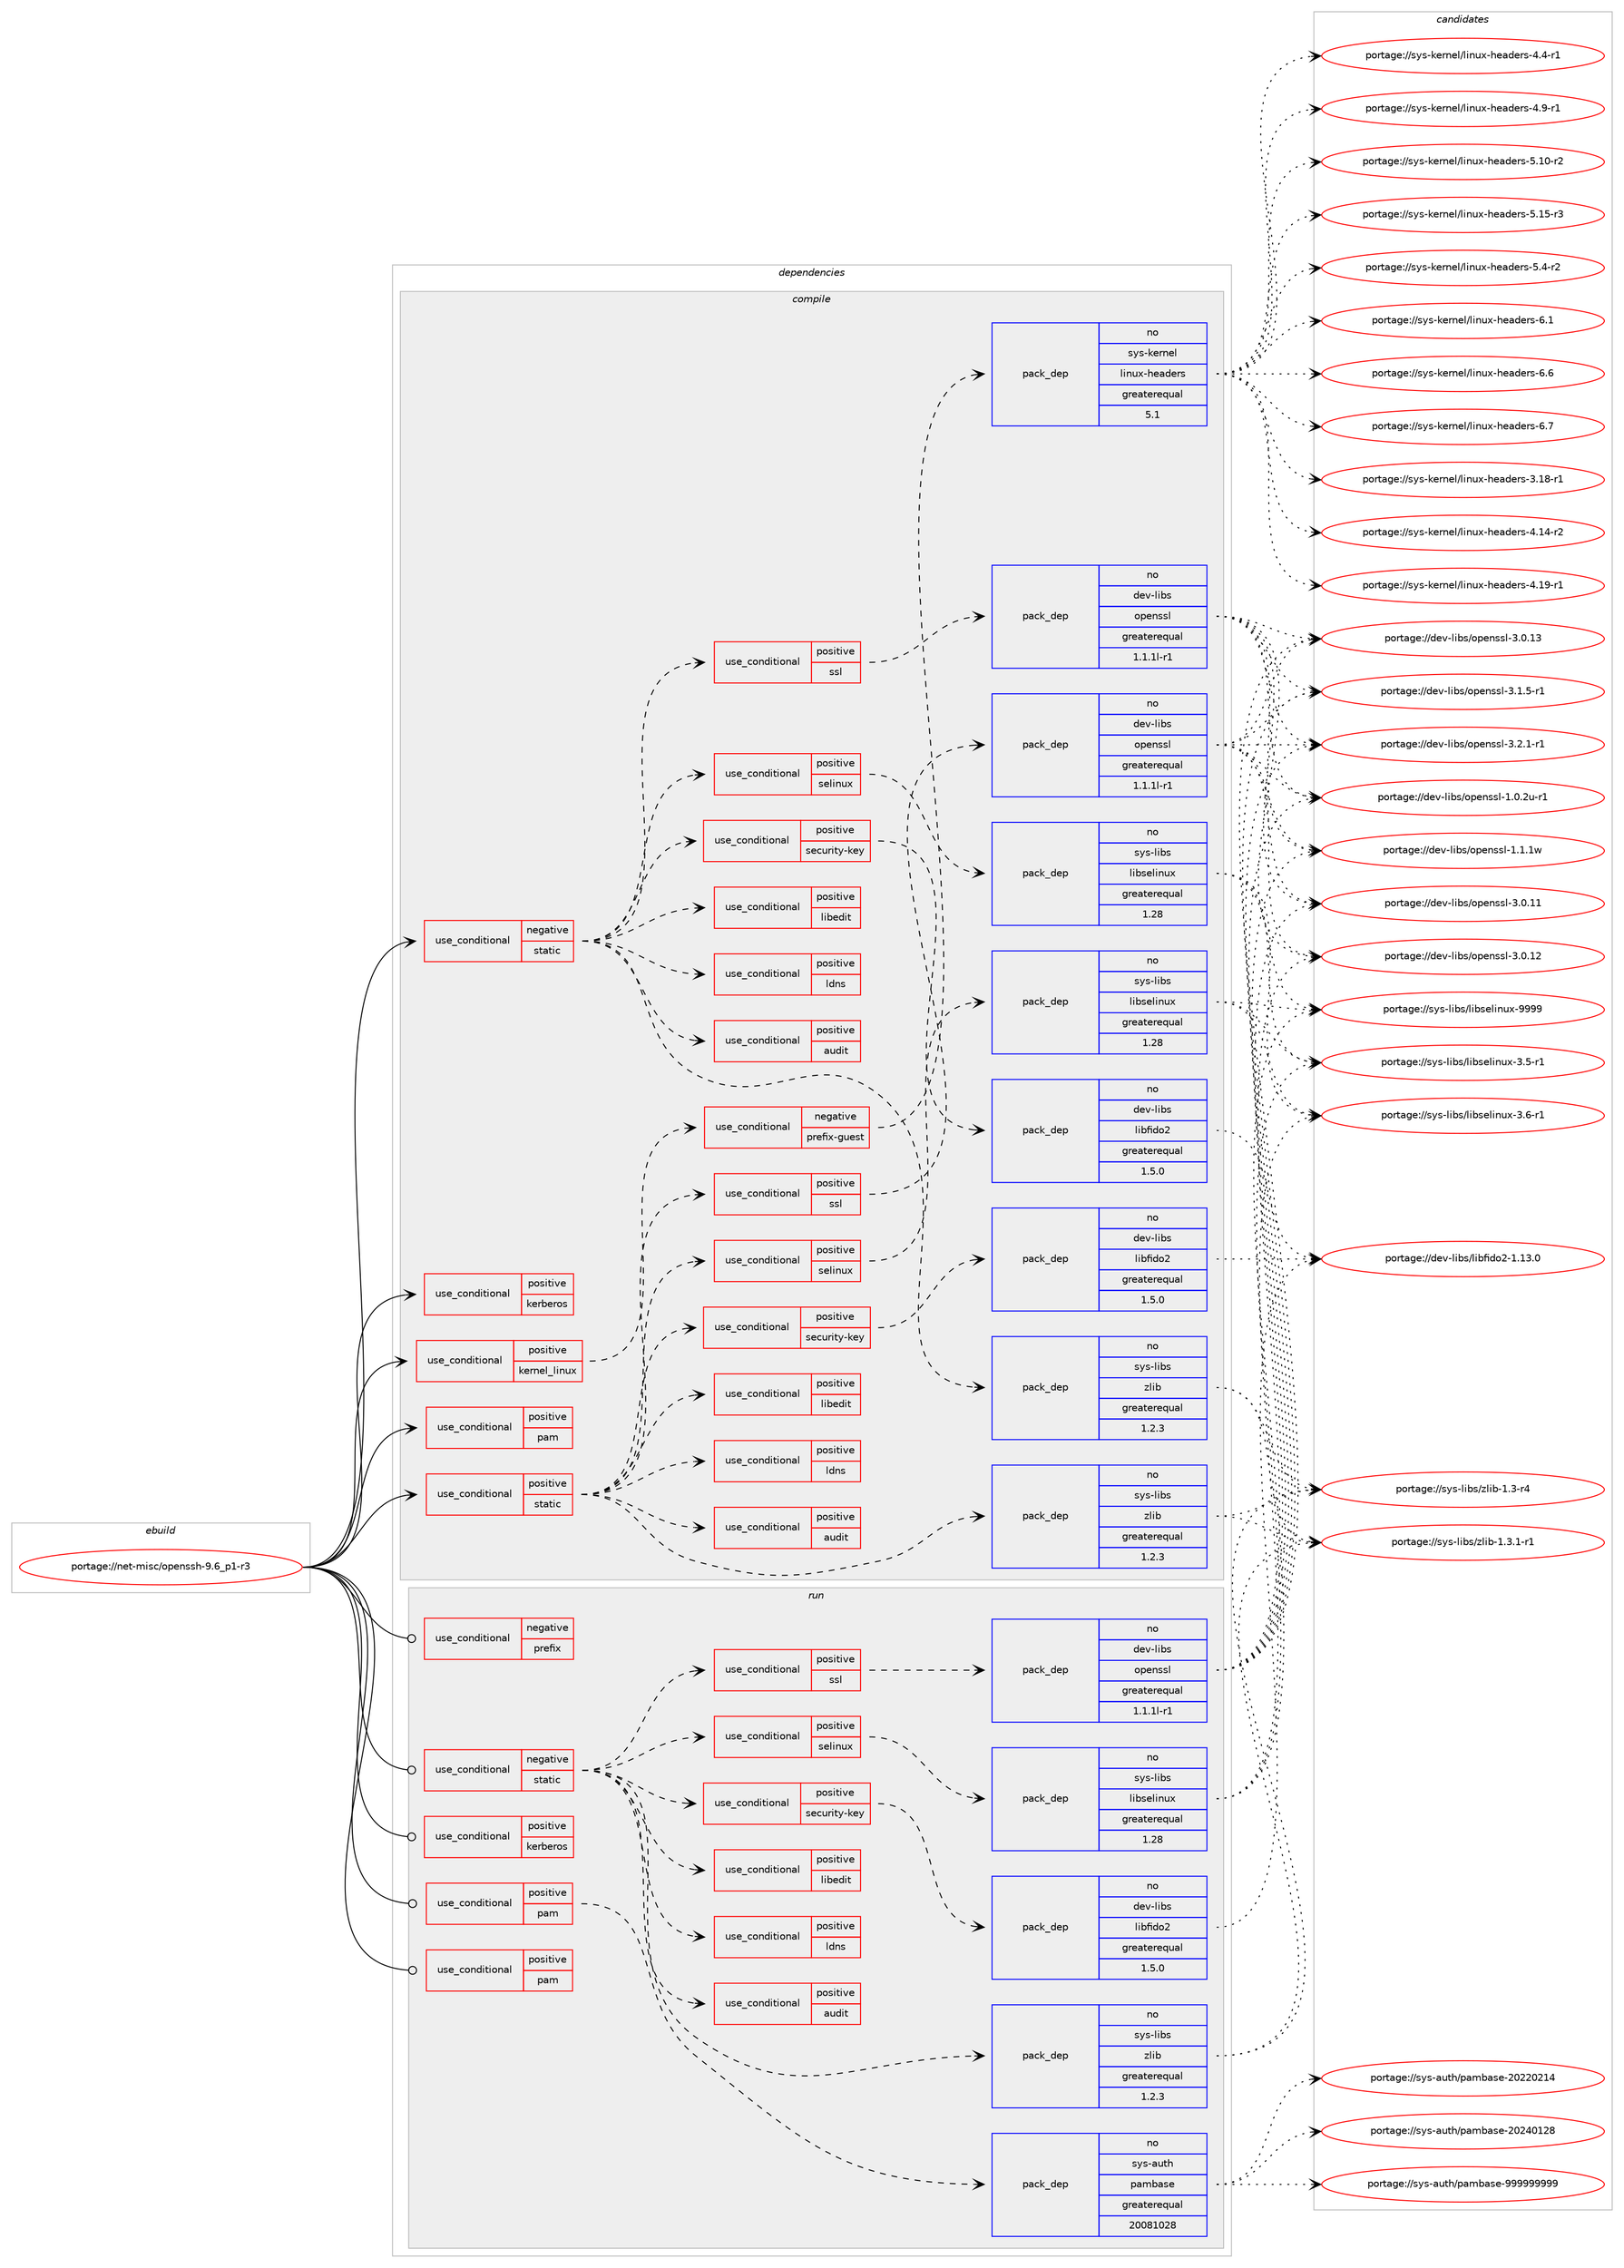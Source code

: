 digraph prolog {

# *************
# Graph options
# *************

newrank=true;
concentrate=true;
compound=true;
graph [rankdir=LR,fontname=Helvetica,fontsize=10,ranksep=1.5];#, ranksep=2.5, nodesep=0.2];
edge  [arrowhead=vee];
node  [fontname=Helvetica,fontsize=10];

# **********
# The ebuild
# **********

subgraph cluster_leftcol {
color=gray;
rank=same;
label=<<i>ebuild</i>>;
id [label="portage://net-misc/openssh-9.6_p1-r3", color=red, width=4, href="../net-misc/openssh-9.6_p1-r3.svg"];
}

# ****************
# The dependencies
# ****************

subgraph cluster_midcol {
color=gray;
label=<<i>dependencies</i>>;
subgraph cluster_compile {
fillcolor="#eeeeee";
style=filled;
label=<<i>compile</i>>;
subgraph cond3132 {
dependency4008 [label=<<TABLE BORDER="0" CELLBORDER="1" CELLSPACING="0" CELLPADDING="4"><TR><TD ROWSPAN="3" CELLPADDING="10">use_conditional</TD></TR><TR><TD>negative</TD></TR><TR><TD>static</TD></TR></TABLE>>, shape=none, color=red];
subgraph cond3133 {
dependency4009 [label=<<TABLE BORDER="0" CELLBORDER="1" CELLSPACING="0" CELLPADDING="4"><TR><TD ROWSPAN="3" CELLPADDING="10">use_conditional</TD></TR><TR><TD>positive</TD></TR><TR><TD>audit</TD></TR></TABLE>>, shape=none, color=red];
# *** BEGIN UNKNOWN DEPENDENCY TYPE (TODO) ***
# dependency4009 -> package_dependency(portage://net-misc/openssh-9.6_p1-r3,install,no,sys-process,audit,none,[,,],[],[])
# *** END UNKNOWN DEPENDENCY TYPE (TODO) ***

}
dependency4008:e -> dependency4009:w [weight=20,style="dashed",arrowhead="vee"];
subgraph cond3134 {
dependency4010 [label=<<TABLE BORDER="0" CELLBORDER="1" CELLSPACING="0" CELLPADDING="4"><TR><TD ROWSPAN="3" CELLPADDING="10">use_conditional</TD></TR><TR><TD>positive</TD></TR><TR><TD>ldns</TD></TR></TABLE>>, shape=none, color=red];
# *** BEGIN UNKNOWN DEPENDENCY TYPE (TODO) ***
# dependency4010 -> package_dependency(portage://net-misc/openssh-9.6_p1-r3,install,no,net-libs,ldns,none,[,,],[],[])
# *** END UNKNOWN DEPENDENCY TYPE (TODO) ***

# *** BEGIN UNKNOWN DEPENDENCY TYPE (TODO) ***
# dependency4010 -> package_dependency(portage://net-misc/openssh-9.6_p1-r3,install,no,net-libs,ldns,none,[,,],[],[use(enable(ecdsa),positive),use(enable(ssl),positive)])
# *** END UNKNOWN DEPENDENCY TYPE (TODO) ***

}
dependency4008:e -> dependency4010:w [weight=20,style="dashed",arrowhead="vee"];
subgraph cond3135 {
dependency4011 [label=<<TABLE BORDER="0" CELLBORDER="1" CELLSPACING="0" CELLPADDING="4"><TR><TD ROWSPAN="3" CELLPADDING="10">use_conditional</TD></TR><TR><TD>positive</TD></TR><TR><TD>libedit</TD></TR></TABLE>>, shape=none, color=red];
# *** BEGIN UNKNOWN DEPENDENCY TYPE (TODO) ***
# dependency4011 -> package_dependency(portage://net-misc/openssh-9.6_p1-r3,install,no,dev-libs,libedit,none,[,,],any_same_slot,[])
# *** END UNKNOWN DEPENDENCY TYPE (TODO) ***

}
dependency4008:e -> dependency4011:w [weight=20,style="dashed",arrowhead="vee"];
subgraph cond3136 {
dependency4012 [label=<<TABLE BORDER="0" CELLBORDER="1" CELLSPACING="0" CELLPADDING="4"><TR><TD ROWSPAN="3" CELLPADDING="10">use_conditional</TD></TR><TR><TD>positive</TD></TR><TR><TD>security-key</TD></TR></TABLE>>, shape=none, color=red];
subgraph pack837 {
dependency4013 [label=<<TABLE BORDER="0" CELLBORDER="1" CELLSPACING="0" CELLPADDING="4" WIDTH="220"><TR><TD ROWSPAN="6" CELLPADDING="30">pack_dep</TD></TR><TR><TD WIDTH="110">no</TD></TR><TR><TD>dev-libs</TD></TR><TR><TD>libfido2</TD></TR><TR><TD>greaterequal</TD></TR><TR><TD>1.5.0</TD></TR></TABLE>>, shape=none, color=blue];
}
dependency4012:e -> dependency4013:w [weight=20,style="dashed",arrowhead="vee"];
}
dependency4008:e -> dependency4012:w [weight=20,style="dashed",arrowhead="vee"];
subgraph cond3137 {
dependency4014 [label=<<TABLE BORDER="0" CELLBORDER="1" CELLSPACING="0" CELLPADDING="4"><TR><TD ROWSPAN="3" CELLPADDING="10">use_conditional</TD></TR><TR><TD>positive</TD></TR><TR><TD>selinux</TD></TR></TABLE>>, shape=none, color=red];
subgraph pack838 {
dependency4015 [label=<<TABLE BORDER="0" CELLBORDER="1" CELLSPACING="0" CELLPADDING="4" WIDTH="220"><TR><TD ROWSPAN="6" CELLPADDING="30">pack_dep</TD></TR><TR><TD WIDTH="110">no</TD></TR><TR><TD>sys-libs</TD></TR><TR><TD>libselinux</TD></TR><TR><TD>greaterequal</TD></TR><TR><TD>1.28</TD></TR></TABLE>>, shape=none, color=blue];
}
dependency4014:e -> dependency4015:w [weight=20,style="dashed",arrowhead="vee"];
}
dependency4008:e -> dependency4014:w [weight=20,style="dashed",arrowhead="vee"];
subgraph cond3138 {
dependency4016 [label=<<TABLE BORDER="0" CELLBORDER="1" CELLSPACING="0" CELLPADDING="4"><TR><TD ROWSPAN="3" CELLPADDING="10">use_conditional</TD></TR><TR><TD>positive</TD></TR><TR><TD>ssl</TD></TR></TABLE>>, shape=none, color=red];
subgraph pack839 {
dependency4017 [label=<<TABLE BORDER="0" CELLBORDER="1" CELLSPACING="0" CELLPADDING="4" WIDTH="220"><TR><TD ROWSPAN="6" CELLPADDING="30">pack_dep</TD></TR><TR><TD WIDTH="110">no</TD></TR><TR><TD>dev-libs</TD></TR><TR><TD>openssl</TD></TR><TR><TD>greaterequal</TD></TR><TR><TD>1.1.1l-r1</TD></TR></TABLE>>, shape=none, color=blue];
}
dependency4016:e -> dependency4017:w [weight=20,style="dashed",arrowhead="vee"];
}
dependency4008:e -> dependency4016:w [weight=20,style="dashed",arrowhead="vee"];
# *** BEGIN UNKNOWN DEPENDENCY TYPE (TODO) ***
# dependency4008 -> package_dependency(portage://net-misc/openssh-9.6_p1-r3,install,no,virtual,libcrypt,none,[,,],any_same_slot,[])
# *** END UNKNOWN DEPENDENCY TYPE (TODO) ***

subgraph pack840 {
dependency4018 [label=<<TABLE BORDER="0" CELLBORDER="1" CELLSPACING="0" CELLPADDING="4" WIDTH="220"><TR><TD ROWSPAN="6" CELLPADDING="30">pack_dep</TD></TR><TR><TD WIDTH="110">no</TD></TR><TR><TD>sys-libs</TD></TR><TR><TD>zlib</TD></TR><TR><TD>greaterequal</TD></TR><TR><TD>1.2.3</TD></TR></TABLE>>, shape=none, color=blue];
}
dependency4008:e -> dependency4018:w [weight=20,style="dashed",arrowhead="vee"];
}
id:e -> dependency4008:w [weight=20,style="solid",arrowhead="vee"];
subgraph cond3139 {
dependency4019 [label=<<TABLE BORDER="0" CELLBORDER="1" CELLSPACING="0" CELLPADDING="4"><TR><TD ROWSPAN="3" CELLPADDING="10">use_conditional</TD></TR><TR><TD>positive</TD></TR><TR><TD>kerberos</TD></TR></TABLE>>, shape=none, color=red];
# *** BEGIN UNKNOWN DEPENDENCY TYPE (TODO) ***
# dependency4019 -> package_dependency(portage://net-misc/openssh-9.6_p1-r3,install,no,virtual,krb5,none,[,,],[],[])
# *** END UNKNOWN DEPENDENCY TYPE (TODO) ***

}
id:e -> dependency4019:w [weight=20,style="solid",arrowhead="vee"];
subgraph cond3140 {
dependency4020 [label=<<TABLE BORDER="0" CELLBORDER="1" CELLSPACING="0" CELLPADDING="4"><TR><TD ROWSPAN="3" CELLPADDING="10">use_conditional</TD></TR><TR><TD>positive</TD></TR><TR><TD>kernel_linux</TD></TR></TABLE>>, shape=none, color=red];
subgraph cond3141 {
dependency4021 [label=<<TABLE BORDER="0" CELLBORDER="1" CELLSPACING="0" CELLPADDING="4"><TR><TD ROWSPAN="3" CELLPADDING="10">use_conditional</TD></TR><TR><TD>negative</TD></TR><TR><TD>prefix-guest</TD></TR></TABLE>>, shape=none, color=red];
subgraph pack841 {
dependency4022 [label=<<TABLE BORDER="0" CELLBORDER="1" CELLSPACING="0" CELLPADDING="4" WIDTH="220"><TR><TD ROWSPAN="6" CELLPADDING="30">pack_dep</TD></TR><TR><TD WIDTH="110">no</TD></TR><TR><TD>sys-kernel</TD></TR><TR><TD>linux-headers</TD></TR><TR><TD>greaterequal</TD></TR><TR><TD>5.1</TD></TR></TABLE>>, shape=none, color=blue];
}
dependency4021:e -> dependency4022:w [weight=20,style="dashed",arrowhead="vee"];
}
dependency4020:e -> dependency4021:w [weight=20,style="dashed",arrowhead="vee"];
}
id:e -> dependency4020:w [weight=20,style="solid",arrowhead="vee"];
subgraph cond3142 {
dependency4023 [label=<<TABLE BORDER="0" CELLBORDER="1" CELLSPACING="0" CELLPADDING="4"><TR><TD ROWSPAN="3" CELLPADDING="10">use_conditional</TD></TR><TR><TD>positive</TD></TR><TR><TD>pam</TD></TR></TABLE>>, shape=none, color=red];
# *** BEGIN UNKNOWN DEPENDENCY TYPE (TODO) ***
# dependency4023 -> package_dependency(portage://net-misc/openssh-9.6_p1-r3,install,no,sys-libs,pam,none,[,,],[],[])
# *** END UNKNOWN DEPENDENCY TYPE (TODO) ***

}
id:e -> dependency4023:w [weight=20,style="solid",arrowhead="vee"];
subgraph cond3143 {
dependency4024 [label=<<TABLE BORDER="0" CELLBORDER="1" CELLSPACING="0" CELLPADDING="4"><TR><TD ROWSPAN="3" CELLPADDING="10">use_conditional</TD></TR><TR><TD>positive</TD></TR><TR><TD>static</TD></TR></TABLE>>, shape=none, color=red];
subgraph cond3144 {
dependency4025 [label=<<TABLE BORDER="0" CELLBORDER="1" CELLSPACING="0" CELLPADDING="4"><TR><TD ROWSPAN="3" CELLPADDING="10">use_conditional</TD></TR><TR><TD>positive</TD></TR><TR><TD>audit</TD></TR></TABLE>>, shape=none, color=red];
# *** BEGIN UNKNOWN DEPENDENCY TYPE (TODO) ***
# dependency4025 -> package_dependency(portage://net-misc/openssh-9.6_p1-r3,install,no,sys-process,audit,none,[,,],[],[use(enable(static-libs),positive)])
# *** END UNKNOWN DEPENDENCY TYPE (TODO) ***

}
dependency4024:e -> dependency4025:w [weight=20,style="dashed",arrowhead="vee"];
subgraph cond3145 {
dependency4026 [label=<<TABLE BORDER="0" CELLBORDER="1" CELLSPACING="0" CELLPADDING="4"><TR><TD ROWSPAN="3" CELLPADDING="10">use_conditional</TD></TR><TR><TD>positive</TD></TR><TR><TD>ldns</TD></TR></TABLE>>, shape=none, color=red];
# *** BEGIN UNKNOWN DEPENDENCY TYPE (TODO) ***
# dependency4026 -> package_dependency(portage://net-misc/openssh-9.6_p1-r3,install,no,net-libs,ldns,none,[,,],[],[use(enable(static-libs),positive)])
# *** END UNKNOWN DEPENDENCY TYPE (TODO) ***

# *** BEGIN UNKNOWN DEPENDENCY TYPE (TODO) ***
# dependency4026 -> package_dependency(portage://net-misc/openssh-9.6_p1-r3,install,no,net-libs,ldns,none,[,,],[],[use(enable(ecdsa),positive),use(enable(ssl),positive)])
# *** END UNKNOWN DEPENDENCY TYPE (TODO) ***

}
dependency4024:e -> dependency4026:w [weight=20,style="dashed",arrowhead="vee"];
subgraph cond3146 {
dependency4027 [label=<<TABLE BORDER="0" CELLBORDER="1" CELLSPACING="0" CELLPADDING="4"><TR><TD ROWSPAN="3" CELLPADDING="10">use_conditional</TD></TR><TR><TD>positive</TD></TR><TR><TD>libedit</TD></TR></TABLE>>, shape=none, color=red];
# *** BEGIN UNKNOWN DEPENDENCY TYPE (TODO) ***
# dependency4027 -> package_dependency(portage://net-misc/openssh-9.6_p1-r3,install,no,dev-libs,libedit,none,[,,],any_same_slot,[use(enable(static-libs),positive)])
# *** END UNKNOWN DEPENDENCY TYPE (TODO) ***

}
dependency4024:e -> dependency4027:w [weight=20,style="dashed",arrowhead="vee"];
subgraph cond3147 {
dependency4028 [label=<<TABLE BORDER="0" CELLBORDER="1" CELLSPACING="0" CELLPADDING="4"><TR><TD ROWSPAN="3" CELLPADDING="10">use_conditional</TD></TR><TR><TD>positive</TD></TR><TR><TD>security-key</TD></TR></TABLE>>, shape=none, color=red];
subgraph pack842 {
dependency4029 [label=<<TABLE BORDER="0" CELLBORDER="1" CELLSPACING="0" CELLPADDING="4" WIDTH="220"><TR><TD ROWSPAN="6" CELLPADDING="30">pack_dep</TD></TR><TR><TD WIDTH="110">no</TD></TR><TR><TD>dev-libs</TD></TR><TR><TD>libfido2</TD></TR><TR><TD>greaterequal</TD></TR><TR><TD>1.5.0</TD></TR></TABLE>>, shape=none, color=blue];
}
dependency4028:e -> dependency4029:w [weight=20,style="dashed",arrowhead="vee"];
}
dependency4024:e -> dependency4028:w [weight=20,style="dashed",arrowhead="vee"];
subgraph cond3148 {
dependency4030 [label=<<TABLE BORDER="0" CELLBORDER="1" CELLSPACING="0" CELLPADDING="4"><TR><TD ROWSPAN="3" CELLPADDING="10">use_conditional</TD></TR><TR><TD>positive</TD></TR><TR><TD>selinux</TD></TR></TABLE>>, shape=none, color=red];
subgraph pack843 {
dependency4031 [label=<<TABLE BORDER="0" CELLBORDER="1" CELLSPACING="0" CELLPADDING="4" WIDTH="220"><TR><TD ROWSPAN="6" CELLPADDING="30">pack_dep</TD></TR><TR><TD WIDTH="110">no</TD></TR><TR><TD>sys-libs</TD></TR><TR><TD>libselinux</TD></TR><TR><TD>greaterequal</TD></TR><TR><TD>1.28</TD></TR></TABLE>>, shape=none, color=blue];
}
dependency4030:e -> dependency4031:w [weight=20,style="dashed",arrowhead="vee"];
}
dependency4024:e -> dependency4030:w [weight=20,style="dashed",arrowhead="vee"];
subgraph cond3149 {
dependency4032 [label=<<TABLE BORDER="0" CELLBORDER="1" CELLSPACING="0" CELLPADDING="4"><TR><TD ROWSPAN="3" CELLPADDING="10">use_conditional</TD></TR><TR><TD>positive</TD></TR><TR><TD>ssl</TD></TR></TABLE>>, shape=none, color=red];
subgraph pack844 {
dependency4033 [label=<<TABLE BORDER="0" CELLBORDER="1" CELLSPACING="0" CELLPADDING="4" WIDTH="220"><TR><TD ROWSPAN="6" CELLPADDING="30">pack_dep</TD></TR><TR><TD WIDTH="110">no</TD></TR><TR><TD>dev-libs</TD></TR><TR><TD>openssl</TD></TR><TR><TD>greaterequal</TD></TR><TR><TD>1.1.1l-r1</TD></TR></TABLE>>, shape=none, color=blue];
}
dependency4032:e -> dependency4033:w [weight=20,style="dashed",arrowhead="vee"];
}
dependency4024:e -> dependency4032:w [weight=20,style="dashed",arrowhead="vee"];
# *** BEGIN UNKNOWN DEPENDENCY TYPE (TODO) ***
# dependency4024 -> package_dependency(portage://net-misc/openssh-9.6_p1-r3,install,no,virtual,libcrypt,none,[,,],any_same_slot,[use(enable(static-libs),positive)])
# *** END UNKNOWN DEPENDENCY TYPE (TODO) ***

subgraph pack845 {
dependency4034 [label=<<TABLE BORDER="0" CELLBORDER="1" CELLSPACING="0" CELLPADDING="4" WIDTH="220"><TR><TD ROWSPAN="6" CELLPADDING="30">pack_dep</TD></TR><TR><TD WIDTH="110">no</TD></TR><TR><TD>sys-libs</TD></TR><TR><TD>zlib</TD></TR><TR><TD>greaterequal</TD></TR><TR><TD>1.2.3</TD></TR></TABLE>>, shape=none, color=blue];
}
dependency4024:e -> dependency4034:w [weight=20,style="dashed",arrowhead="vee"];
}
id:e -> dependency4024:w [weight=20,style="solid",arrowhead="vee"];
# *** BEGIN UNKNOWN DEPENDENCY TYPE (TODO) ***
# id -> package_dependency(portage://net-misc/openssh-9.6_p1-r3,install,no,acct-group,sshd,none,[,,],[],[])
# *** END UNKNOWN DEPENDENCY TYPE (TODO) ***

# *** BEGIN UNKNOWN DEPENDENCY TYPE (TODO) ***
# id -> package_dependency(portage://net-misc/openssh-9.6_p1-r3,install,no,acct-user,sshd,none,[,,],[],[])
# *** END UNKNOWN DEPENDENCY TYPE (TODO) ***

# *** BEGIN UNKNOWN DEPENDENCY TYPE (TODO) ***
# id -> package_dependency(portage://net-misc/openssh-9.6_p1-r3,install,no,virtual,os-headers,none,[,,],[],[])
# *** END UNKNOWN DEPENDENCY TYPE (TODO) ***

}
subgraph cluster_compileandrun {
fillcolor="#eeeeee";
style=filled;
label=<<i>compile and run</i>>;
}
subgraph cluster_run {
fillcolor="#eeeeee";
style=filled;
label=<<i>run</i>>;
subgraph cond3150 {
dependency4035 [label=<<TABLE BORDER="0" CELLBORDER="1" CELLSPACING="0" CELLPADDING="4"><TR><TD ROWSPAN="3" CELLPADDING="10">use_conditional</TD></TR><TR><TD>negative</TD></TR><TR><TD>prefix</TD></TR></TABLE>>, shape=none, color=red];
# *** BEGIN UNKNOWN DEPENDENCY TYPE (TODO) ***
# dependency4035 -> package_dependency(portage://net-misc/openssh-9.6_p1-r3,run,no,sys-apps,shadow,none,[,,],[],[])
# *** END UNKNOWN DEPENDENCY TYPE (TODO) ***

}
id:e -> dependency4035:w [weight=20,style="solid",arrowhead="odot"];
subgraph cond3151 {
dependency4036 [label=<<TABLE BORDER="0" CELLBORDER="1" CELLSPACING="0" CELLPADDING="4"><TR><TD ROWSPAN="3" CELLPADDING="10">use_conditional</TD></TR><TR><TD>negative</TD></TR><TR><TD>static</TD></TR></TABLE>>, shape=none, color=red];
subgraph cond3152 {
dependency4037 [label=<<TABLE BORDER="0" CELLBORDER="1" CELLSPACING="0" CELLPADDING="4"><TR><TD ROWSPAN="3" CELLPADDING="10">use_conditional</TD></TR><TR><TD>positive</TD></TR><TR><TD>audit</TD></TR></TABLE>>, shape=none, color=red];
# *** BEGIN UNKNOWN DEPENDENCY TYPE (TODO) ***
# dependency4037 -> package_dependency(portage://net-misc/openssh-9.6_p1-r3,run,no,sys-process,audit,none,[,,],[],[])
# *** END UNKNOWN DEPENDENCY TYPE (TODO) ***

}
dependency4036:e -> dependency4037:w [weight=20,style="dashed",arrowhead="vee"];
subgraph cond3153 {
dependency4038 [label=<<TABLE BORDER="0" CELLBORDER="1" CELLSPACING="0" CELLPADDING="4"><TR><TD ROWSPAN="3" CELLPADDING="10">use_conditional</TD></TR><TR><TD>positive</TD></TR><TR><TD>ldns</TD></TR></TABLE>>, shape=none, color=red];
# *** BEGIN UNKNOWN DEPENDENCY TYPE (TODO) ***
# dependency4038 -> package_dependency(portage://net-misc/openssh-9.6_p1-r3,run,no,net-libs,ldns,none,[,,],[],[])
# *** END UNKNOWN DEPENDENCY TYPE (TODO) ***

# *** BEGIN UNKNOWN DEPENDENCY TYPE (TODO) ***
# dependency4038 -> package_dependency(portage://net-misc/openssh-9.6_p1-r3,run,no,net-libs,ldns,none,[,,],[],[use(enable(ecdsa),positive),use(enable(ssl),positive)])
# *** END UNKNOWN DEPENDENCY TYPE (TODO) ***

}
dependency4036:e -> dependency4038:w [weight=20,style="dashed",arrowhead="vee"];
subgraph cond3154 {
dependency4039 [label=<<TABLE BORDER="0" CELLBORDER="1" CELLSPACING="0" CELLPADDING="4"><TR><TD ROWSPAN="3" CELLPADDING="10">use_conditional</TD></TR><TR><TD>positive</TD></TR><TR><TD>libedit</TD></TR></TABLE>>, shape=none, color=red];
# *** BEGIN UNKNOWN DEPENDENCY TYPE (TODO) ***
# dependency4039 -> package_dependency(portage://net-misc/openssh-9.6_p1-r3,run,no,dev-libs,libedit,none,[,,],any_same_slot,[])
# *** END UNKNOWN DEPENDENCY TYPE (TODO) ***

}
dependency4036:e -> dependency4039:w [weight=20,style="dashed",arrowhead="vee"];
subgraph cond3155 {
dependency4040 [label=<<TABLE BORDER="0" CELLBORDER="1" CELLSPACING="0" CELLPADDING="4"><TR><TD ROWSPAN="3" CELLPADDING="10">use_conditional</TD></TR><TR><TD>positive</TD></TR><TR><TD>security-key</TD></TR></TABLE>>, shape=none, color=red];
subgraph pack846 {
dependency4041 [label=<<TABLE BORDER="0" CELLBORDER="1" CELLSPACING="0" CELLPADDING="4" WIDTH="220"><TR><TD ROWSPAN="6" CELLPADDING="30">pack_dep</TD></TR><TR><TD WIDTH="110">no</TD></TR><TR><TD>dev-libs</TD></TR><TR><TD>libfido2</TD></TR><TR><TD>greaterequal</TD></TR><TR><TD>1.5.0</TD></TR></TABLE>>, shape=none, color=blue];
}
dependency4040:e -> dependency4041:w [weight=20,style="dashed",arrowhead="vee"];
}
dependency4036:e -> dependency4040:w [weight=20,style="dashed",arrowhead="vee"];
subgraph cond3156 {
dependency4042 [label=<<TABLE BORDER="0" CELLBORDER="1" CELLSPACING="0" CELLPADDING="4"><TR><TD ROWSPAN="3" CELLPADDING="10">use_conditional</TD></TR><TR><TD>positive</TD></TR><TR><TD>selinux</TD></TR></TABLE>>, shape=none, color=red];
subgraph pack847 {
dependency4043 [label=<<TABLE BORDER="0" CELLBORDER="1" CELLSPACING="0" CELLPADDING="4" WIDTH="220"><TR><TD ROWSPAN="6" CELLPADDING="30">pack_dep</TD></TR><TR><TD WIDTH="110">no</TD></TR><TR><TD>sys-libs</TD></TR><TR><TD>libselinux</TD></TR><TR><TD>greaterequal</TD></TR><TR><TD>1.28</TD></TR></TABLE>>, shape=none, color=blue];
}
dependency4042:e -> dependency4043:w [weight=20,style="dashed",arrowhead="vee"];
}
dependency4036:e -> dependency4042:w [weight=20,style="dashed",arrowhead="vee"];
subgraph cond3157 {
dependency4044 [label=<<TABLE BORDER="0" CELLBORDER="1" CELLSPACING="0" CELLPADDING="4"><TR><TD ROWSPAN="3" CELLPADDING="10">use_conditional</TD></TR><TR><TD>positive</TD></TR><TR><TD>ssl</TD></TR></TABLE>>, shape=none, color=red];
subgraph pack848 {
dependency4045 [label=<<TABLE BORDER="0" CELLBORDER="1" CELLSPACING="0" CELLPADDING="4" WIDTH="220"><TR><TD ROWSPAN="6" CELLPADDING="30">pack_dep</TD></TR><TR><TD WIDTH="110">no</TD></TR><TR><TD>dev-libs</TD></TR><TR><TD>openssl</TD></TR><TR><TD>greaterequal</TD></TR><TR><TD>1.1.1l-r1</TD></TR></TABLE>>, shape=none, color=blue];
}
dependency4044:e -> dependency4045:w [weight=20,style="dashed",arrowhead="vee"];
}
dependency4036:e -> dependency4044:w [weight=20,style="dashed",arrowhead="vee"];
# *** BEGIN UNKNOWN DEPENDENCY TYPE (TODO) ***
# dependency4036 -> package_dependency(portage://net-misc/openssh-9.6_p1-r3,run,no,virtual,libcrypt,none,[,,],any_same_slot,[])
# *** END UNKNOWN DEPENDENCY TYPE (TODO) ***

subgraph pack849 {
dependency4046 [label=<<TABLE BORDER="0" CELLBORDER="1" CELLSPACING="0" CELLPADDING="4" WIDTH="220"><TR><TD ROWSPAN="6" CELLPADDING="30">pack_dep</TD></TR><TR><TD WIDTH="110">no</TD></TR><TR><TD>sys-libs</TD></TR><TR><TD>zlib</TD></TR><TR><TD>greaterequal</TD></TR><TR><TD>1.2.3</TD></TR></TABLE>>, shape=none, color=blue];
}
dependency4036:e -> dependency4046:w [weight=20,style="dashed",arrowhead="vee"];
}
id:e -> dependency4036:w [weight=20,style="solid",arrowhead="odot"];
subgraph cond3158 {
dependency4047 [label=<<TABLE BORDER="0" CELLBORDER="1" CELLSPACING="0" CELLPADDING="4"><TR><TD ROWSPAN="3" CELLPADDING="10">use_conditional</TD></TR><TR><TD>positive</TD></TR><TR><TD>kerberos</TD></TR></TABLE>>, shape=none, color=red];
# *** BEGIN UNKNOWN DEPENDENCY TYPE (TODO) ***
# dependency4047 -> package_dependency(portage://net-misc/openssh-9.6_p1-r3,run,no,virtual,krb5,none,[,,],[],[])
# *** END UNKNOWN DEPENDENCY TYPE (TODO) ***

}
id:e -> dependency4047:w [weight=20,style="solid",arrowhead="odot"];
subgraph cond3159 {
dependency4048 [label=<<TABLE BORDER="0" CELLBORDER="1" CELLSPACING="0" CELLPADDING="4"><TR><TD ROWSPAN="3" CELLPADDING="10">use_conditional</TD></TR><TR><TD>positive</TD></TR><TR><TD>pam</TD></TR></TABLE>>, shape=none, color=red];
subgraph pack850 {
dependency4049 [label=<<TABLE BORDER="0" CELLBORDER="1" CELLSPACING="0" CELLPADDING="4" WIDTH="220"><TR><TD ROWSPAN="6" CELLPADDING="30">pack_dep</TD></TR><TR><TD WIDTH="110">no</TD></TR><TR><TD>sys-auth</TD></TR><TR><TD>pambase</TD></TR><TR><TD>greaterequal</TD></TR><TR><TD>20081028</TD></TR></TABLE>>, shape=none, color=blue];
}
dependency4048:e -> dependency4049:w [weight=20,style="dashed",arrowhead="vee"];
}
id:e -> dependency4048:w [weight=20,style="solid",arrowhead="odot"];
subgraph cond3160 {
dependency4050 [label=<<TABLE BORDER="0" CELLBORDER="1" CELLSPACING="0" CELLPADDING="4"><TR><TD ROWSPAN="3" CELLPADDING="10">use_conditional</TD></TR><TR><TD>positive</TD></TR><TR><TD>pam</TD></TR></TABLE>>, shape=none, color=red];
# *** BEGIN UNKNOWN DEPENDENCY TYPE (TODO) ***
# dependency4050 -> package_dependency(portage://net-misc/openssh-9.6_p1-r3,run,no,sys-libs,pam,none,[,,],[],[])
# *** END UNKNOWN DEPENDENCY TYPE (TODO) ***

}
id:e -> dependency4050:w [weight=20,style="solid",arrowhead="odot"];
# *** BEGIN UNKNOWN DEPENDENCY TYPE (TODO) ***
# id -> package_dependency(portage://net-misc/openssh-9.6_p1-r3,run,no,acct-group,sshd,none,[,,],[],[])
# *** END UNKNOWN DEPENDENCY TYPE (TODO) ***

# *** BEGIN UNKNOWN DEPENDENCY TYPE (TODO) ***
# id -> package_dependency(portage://net-misc/openssh-9.6_p1-r3,run,no,acct-user,sshd,none,[,,],[],[])
# *** END UNKNOWN DEPENDENCY TYPE (TODO) ***

# *** BEGIN UNKNOWN DEPENDENCY TYPE (TODO) ***
# id -> package_dependency(portage://net-misc/openssh-9.6_p1-r3,run,weak,net-misc,openssh-contrib,none,[,,],[],[])
# *** END UNKNOWN DEPENDENCY TYPE (TODO) ***

}
}

# **************
# The candidates
# **************

subgraph cluster_choices {
rank=same;
color=gray;
label=<<i>candidates</i>>;

subgraph choice837 {
color=black;
nodesep=1;
choice100101118451081059811547108105981021051001115045494649514648 [label="portage://dev-libs/libfido2-1.13.0", color=red, width=4,href="../dev-libs/libfido2-1.13.0.svg"];
dependency4013:e -> choice100101118451081059811547108105981021051001115045494649514648:w [style=dotted,weight="100"];
}
subgraph choice838 {
color=black;
nodesep=1;
choice11512111545108105981154710810598115101108105110117120455146534511449 [label="portage://sys-libs/libselinux-3.5-r1", color=red, width=4,href="../sys-libs/libselinux-3.5-r1.svg"];
choice11512111545108105981154710810598115101108105110117120455146544511449 [label="portage://sys-libs/libselinux-3.6-r1", color=red, width=4,href="../sys-libs/libselinux-3.6-r1.svg"];
choice115121115451081059811547108105981151011081051101171204557575757 [label="portage://sys-libs/libselinux-9999", color=red, width=4,href="../sys-libs/libselinux-9999.svg"];
dependency4015:e -> choice11512111545108105981154710810598115101108105110117120455146534511449:w [style=dotted,weight="100"];
dependency4015:e -> choice11512111545108105981154710810598115101108105110117120455146544511449:w [style=dotted,weight="100"];
dependency4015:e -> choice115121115451081059811547108105981151011081051101171204557575757:w [style=dotted,weight="100"];
}
subgraph choice839 {
color=black;
nodesep=1;
choice1001011184510810598115471111121011101151151084549464846501174511449 [label="portage://dev-libs/openssl-1.0.2u-r1", color=red, width=4,href="../dev-libs/openssl-1.0.2u-r1.svg"];
choice100101118451081059811547111112101110115115108454946494649119 [label="portage://dev-libs/openssl-1.1.1w", color=red, width=4,href="../dev-libs/openssl-1.1.1w.svg"];
choice10010111845108105981154711111210111011511510845514648464949 [label="portage://dev-libs/openssl-3.0.11", color=red, width=4,href="../dev-libs/openssl-3.0.11.svg"];
choice10010111845108105981154711111210111011511510845514648464950 [label="portage://dev-libs/openssl-3.0.12", color=red, width=4,href="../dev-libs/openssl-3.0.12.svg"];
choice10010111845108105981154711111210111011511510845514648464951 [label="portage://dev-libs/openssl-3.0.13", color=red, width=4,href="../dev-libs/openssl-3.0.13.svg"];
choice1001011184510810598115471111121011101151151084551464946534511449 [label="portage://dev-libs/openssl-3.1.5-r1", color=red, width=4,href="../dev-libs/openssl-3.1.5-r1.svg"];
choice1001011184510810598115471111121011101151151084551465046494511449 [label="portage://dev-libs/openssl-3.2.1-r1", color=red, width=4,href="../dev-libs/openssl-3.2.1-r1.svg"];
dependency4017:e -> choice1001011184510810598115471111121011101151151084549464846501174511449:w [style=dotted,weight="100"];
dependency4017:e -> choice100101118451081059811547111112101110115115108454946494649119:w [style=dotted,weight="100"];
dependency4017:e -> choice10010111845108105981154711111210111011511510845514648464949:w [style=dotted,weight="100"];
dependency4017:e -> choice10010111845108105981154711111210111011511510845514648464950:w [style=dotted,weight="100"];
dependency4017:e -> choice10010111845108105981154711111210111011511510845514648464951:w [style=dotted,weight="100"];
dependency4017:e -> choice1001011184510810598115471111121011101151151084551464946534511449:w [style=dotted,weight="100"];
dependency4017:e -> choice1001011184510810598115471111121011101151151084551465046494511449:w [style=dotted,weight="100"];
}
subgraph choice840 {
color=black;
nodesep=1;
choice11512111545108105981154712210810598454946514511452 [label="portage://sys-libs/zlib-1.3-r4", color=red, width=4,href="../sys-libs/zlib-1.3-r4.svg"];
choice115121115451081059811547122108105984549465146494511449 [label="portage://sys-libs/zlib-1.3.1-r1", color=red, width=4,href="../sys-libs/zlib-1.3.1-r1.svg"];
dependency4018:e -> choice11512111545108105981154712210810598454946514511452:w [style=dotted,weight="100"];
dependency4018:e -> choice115121115451081059811547122108105984549465146494511449:w [style=dotted,weight="100"];
}
subgraph choice841 {
color=black;
nodesep=1;
choice1151211154510710111411010110847108105110117120451041019710010111411545514649564511449 [label="portage://sys-kernel/linux-headers-3.18-r1", color=red, width=4,href="../sys-kernel/linux-headers-3.18-r1.svg"];
choice1151211154510710111411010110847108105110117120451041019710010111411545524649524511450 [label="portage://sys-kernel/linux-headers-4.14-r2", color=red, width=4,href="../sys-kernel/linux-headers-4.14-r2.svg"];
choice1151211154510710111411010110847108105110117120451041019710010111411545524649574511449 [label="portage://sys-kernel/linux-headers-4.19-r1", color=red, width=4,href="../sys-kernel/linux-headers-4.19-r1.svg"];
choice11512111545107101114110101108471081051101171204510410197100101114115455246524511449 [label="portage://sys-kernel/linux-headers-4.4-r1", color=red, width=4,href="../sys-kernel/linux-headers-4.4-r1.svg"];
choice11512111545107101114110101108471081051101171204510410197100101114115455246574511449 [label="portage://sys-kernel/linux-headers-4.9-r1", color=red, width=4,href="../sys-kernel/linux-headers-4.9-r1.svg"];
choice1151211154510710111411010110847108105110117120451041019710010111411545534649484511450 [label="portage://sys-kernel/linux-headers-5.10-r2", color=red, width=4,href="../sys-kernel/linux-headers-5.10-r2.svg"];
choice1151211154510710111411010110847108105110117120451041019710010111411545534649534511451 [label="portage://sys-kernel/linux-headers-5.15-r3", color=red, width=4,href="../sys-kernel/linux-headers-5.15-r3.svg"];
choice11512111545107101114110101108471081051101171204510410197100101114115455346524511450 [label="portage://sys-kernel/linux-headers-5.4-r2", color=red, width=4,href="../sys-kernel/linux-headers-5.4-r2.svg"];
choice1151211154510710111411010110847108105110117120451041019710010111411545544649 [label="portage://sys-kernel/linux-headers-6.1", color=red, width=4,href="../sys-kernel/linux-headers-6.1.svg"];
choice1151211154510710111411010110847108105110117120451041019710010111411545544654 [label="portage://sys-kernel/linux-headers-6.6", color=red, width=4,href="../sys-kernel/linux-headers-6.6.svg"];
choice1151211154510710111411010110847108105110117120451041019710010111411545544655 [label="portage://sys-kernel/linux-headers-6.7", color=red, width=4,href="../sys-kernel/linux-headers-6.7.svg"];
dependency4022:e -> choice1151211154510710111411010110847108105110117120451041019710010111411545514649564511449:w [style=dotted,weight="100"];
dependency4022:e -> choice1151211154510710111411010110847108105110117120451041019710010111411545524649524511450:w [style=dotted,weight="100"];
dependency4022:e -> choice1151211154510710111411010110847108105110117120451041019710010111411545524649574511449:w [style=dotted,weight="100"];
dependency4022:e -> choice11512111545107101114110101108471081051101171204510410197100101114115455246524511449:w [style=dotted,weight="100"];
dependency4022:e -> choice11512111545107101114110101108471081051101171204510410197100101114115455246574511449:w [style=dotted,weight="100"];
dependency4022:e -> choice1151211154510710111411010110847108105110117120451041019710010111411545534649484511450:w [style=dotted,weight="100"];
dependency4022:e -> choice1151211154510710111411010110847108105110117120451041019710010111411545534649534511451:w [style=dotted,weight="100"];
dependency4022:e -> choice11512111545107101114110101108471081051101171204510410197100101114115455346524511450:w [style=dotted,weight="100"];
dependency4022:e -> choice1151211154510710111411010110847108105110117120451041019710010111411545544649:w [style=dotted,weight="100"];
dependency4022:e -> choice1151211154510710111411010110847108105110117120451041019710010111411545544654:w [style=dotted,weight="100"];
dependency4022:e -> choice1151211154510710111411010110847108105110117120451041019710010111411545544655:w [style=dotted,weight="100"];
}
subgraph choice842 {
color=black;
nodesep=1;
choice100101118451081059811547108105981021051001115045494649514648 [label="portage://dev-libs/libfido2-1.13.0", color=red, width=4,href="../dev-libs/libfido2-1.13.0.svg"];
dependency4029:e -> choice100101118451081059811547108105981021051001115045494649514648:w [style=dotted,weight="100"];
}
subgraph choice843 {
color=black;
nodesep=1;
choice11512111545108105981154710810598115101108105110117120455146534511449 [label="portage://sys-libs/libselinux-3.5-r1", color=red, width=4,href="../sys-libs/libselinux-3.5-r1.svg"];
choice11512111545108105981154710810598115101108105110117120455146544511449 [label="portage://sys-libs/libselinux-3.6-r1", color=red, width=4,href="../sys-libs/libselinux-3.6-r1.svg"];
choice115121115451081059811547108105981151011081051101171204557575757 [label="portage://sys-libs/libselinux-9999", color=red, width=4,href="../sys-libs/libselinux-9999.svg"];
dependency4031:e -> choice11512111545108105981154710810598115101108105110117120455146534511449:w [style=dotted,weight="100"];
dependency4031:e -> choice11512111545108105981154710810598115101108105110117120455146544511449:w [style=dotted,weight="100"];
dependency4031:e -> choice115121115451081059811547108105981151011081051101171204557575757:w [style=dotted,weight="100"];
}
subgraph choice844 {
color=black;
nodesep=1;
choice1001011184510810598115471111121011101151151084549464846501174511449 [label="portage://dev-libs/openssl-1.0.2u-r1", color=red, width=4,href="../dev-libs/openssl-1.0.2u-r1.svg"];
choice100101118451081059811547111112101110115115108454946494649119 [label="portage://dev-libs/openssl-1.1.1w", color=red, width=4,href="../dev-libs/openssl-1.1.1w.svg"];
choice10010111845108105981154711111210111011511510845514648464949 [label="portage://dev-libs/openssl-3.0.11", color=red, width=4,href="../dev-libs/openssl-3.0.11.svg"];
choice10010111845108105981154711111210111011511510845514648464950 [label="portage://dev-libs/openssl-3.0.12", color=red, width=4,href="../dev-libs/openssl-3.0.12.svg"];
choice10010111845108105981154711111210111011511510845514648464951 [label="portage://dev-libs/openssl-3.0.13", color=red, width=4,href="../dev-libs/openssl-3.0.13.svg"];
choice1001011184510810598115471111121011101151151084551464946534511449 [label="portage://dev-libs/openssl-3.1.5-r1", color=red, width=4,href="../dev-libs/openssl-3.1.5-r1.svg"];
choice1001011184510810598115471111121011101151151084551465046494511449 [label="portage://dev-libs/openssl-3.2.1-r1", color=red, width=4,href="../dev-libs/openssl-3.2.1-r1.svg"];
dependency4033:e -> choice1001011184510810598115471111121011101151151084549464846501174511449:w [style=dotted,weight="100"];
dependency4033:e -> choice100101118451081059811547111112101110115115108454946494649119:w [style=dotted,weight="100"];
dependency4033:e -> choice10010111845108105981154711111210111011511510845514648464949:w [style=dotted,weight="100"];
dependency4033:e -> choice10010111845108105981154711111210111011511510845514648464950:w [style=dotted,weight="100"];
dependency4033:e -> choice10010111845108105981154711111210111011511510845514648464951:w [style=dotted,weight="100"];
dependency4033:e -> choice1001011184510810598115471111121011101151151084551464946534511449:w [style=dotted,weight="100"];
dependency4033:e -> choice1001011184510810598115471111121011101151151084551465046494511449:w [style=dotted,weight="100"];
}
subgraph choice845 {
color=black;
nodesep=1;
choice11512111545108105981154712210810598454946514511452 [label="portage://sys-libs/zlib-1.3-r4", color=red, width=4,href="../sys-libs/zlib-1.3-r4.svg"];
choice115121115451081059811547122108105984549465146494511449 [label="portage://sys-libs/zlib-1.3.1-r1", color=red, width=4,href="../sys-libs/zlib-1.3.1-r1.svg"];
dependency4034:e -> choice11512111545108105981154712210810598454946514511452:w [style=dotted,weight="100"];
dependency4034:e -> choice115121115451081059811547122108105984549465146494511449:w [style=dotted,weight="100"];
}
subgraph choice846 {
color=black;
nodesep=1;
choice100101118451081059811547108105981021051001115045494649514648 [label="portage://dev-libs/libfido2-1.13.0", color=red, width=4,href="../dev-libs/libfido2-1.13.0.svg"];
dependency4041:e -> choice100101118451081059811547108105981021051001115045494649514648:w [style=dotted,weight="100"];
}
subgraph choice847 {
color=black;
nodesep=1;
choice11512111545108105981154710810598115101108105110117120455146534511449 [label="portage://sys-libs/libselinux-3.5-r1", color=red, width=4,href="../sys-libs/libselinux-3.5-r1.svg"];
choice11512111545108105981154710810598115101108105110117120455146544511449 [label="portage://sys-libs/libselinux-3.6-r1", color=red, width=4,href="../sys-libs/libselinux-3.6-r1.svg"];
choice115121115451081059811547108105981151011081051101171204557575757 [label="portage://sys-libs/libselinux-9999", color=red, width=4,href="../sys-libs/libselinux-9999.svg"];
dependency4043:e -> choice11512111545108105981154710810598115101108105110117120455146534511449:w [style=dotted,weight="100"];
dependency4043:e -> choice11512111545108105981154710810598115101108105110117120455146544511449:w [style=dotted,weight="100"];
dependency4043:e -> choice115121115451081059811547108105981151011081051101171204557575757:w [style=dotted,weight="100"];
}
subgraph choice848 {
color=black;
nodesep=1;
choice1001011184510810598115471111121011101151151084549464846501174511449 [label="portage://dev-libs/openssl-1.0.2u-r1", color=red, width=4,href="../dev-libs/openssl-1.0.2u-r1.svg"];
choice100101118451081059811547111112101110115115108454946494649119 [label="portage://dev-libs/openssl-1.1.1w", color=red, width=4,href="../dev-libs/openssl-1.1.1w.svg"];
choice10010111845108105981154711111210111011511510845514648464949 [label="portage://dev-libs/openssl-3.0.11", color=red, width=4,href="../dev-libs/openssl-3.0.11.svg"];
choice10010111845108105981154711111210111011511510845514648464950 [label="portage://dev-libs/openssl-3.0.12", color=red, width=4,href="../dev-libs/openssl-3.0.12.svg"];
choice10010111845108105981154711111210111011511510845514648464951 [label="portage://dev-libs/openssl-3.0.13", color=red, width=4,href="../dev-libs/openssl-3.0.13.svg"];
choice1001011184510810598115471111121011101151151084551464946534511449 [label="portage://dev-libs/openssl-3.1.5-r1", color=red, width=4,href="../dev-libs/openssl-3.1.5-r1.svg"];
choice1001011184510810598115471111121011101151151084551465046494511449 [label="portage://dev-libs/openssl-3.2.1-r1", color=red, width=4,href="../dev-libs/openssl-3.2.1-r1.svg"];
dependency4045:e -> choice1001011184510810598115471111121011101151151084549464846501174511449:w [style=dotted,weight="100"];
dependency4045:e -> choice100101118451081059811547111112101110115115108454946494649119:w [style=dotted,weight="100"];
dependency4045:e -> choice10010111845108105981154711111210111011511510845514648464949:w [style=dotted,weight="100"];
dependency4045:e -> choice10010111845108105981154711111210111011511510845514648464950:w [style=dotted,weight="100"];
dependency4045:e -> choice10010111845108105981154711111210111011511510845514648464951:w [style=dotted,weight="100"];
dependency4045:e -> choice1001011184510810598115471111121011101151151084551464946534511449:w [style=dotted,weight="100"];
dependency4045:e -> choice1001011184510810598115471111121011101151151084551465046494511449:w [style=dotted,weight="100"];
}
subgraph choice849 {
color=black;
nodesep=1;
choice11512111545108105981154712210810598454946514511452 [label="portage://sys-libs/zlib-1.3-r4", color=red, width=4,href="../sys-libs/zlib-1.3-r4.svg"];
choice115121115451081059811547122108105984549465146494511449 [label="portage://sys-libs/zlib-1.3.1-r1", color=red, width=4,href="../sys-libs/zlib-1.3.1-r1.svg"];
dependency4046:e -> choice11512111545108105981154712210810598454946514511452:w [style=dotted,weight="100"];
dependency4046:e -> choice115121115451081059811547122108105984549465146494511449:w [style=dotted,weight="100"];
}
subgraph choice850 {
color=black;
nodesep=1;
choice115121115459711711610447112971099897115101455048505048504952 [label="portage://sys-auth/pambase-20220214", color=red, width=4,href="../sys-auth/pambase-20220214.svg"];
choice115121115459711711610447112971099897115101455048505248495056 [label="portage://sys-auth/pambase-20240128", color=red, width=4,href="../sys-auth/pambase-20240128.svg"];
choice11512111545971171161044711297109989711510145575757575757575757 [label="portage://sys-auth/pambase-999999999", color=red, width=4,href="../sys-auth/pambase-999999999.svg"];
dependency4049:e -> choice115121115459711711610447112971099897115101455048505048504952:w [style=dotted,weight="100"];
dependency4049:e -> choice115121115459711711610447112971099897115101455048505248495056:w [style=dotted,weight="100"];
dependency4049:e -> choice11512111545971171161044711297109989711510145575757575757575757:w [style=dotted,weight="100"];
}
}

}
